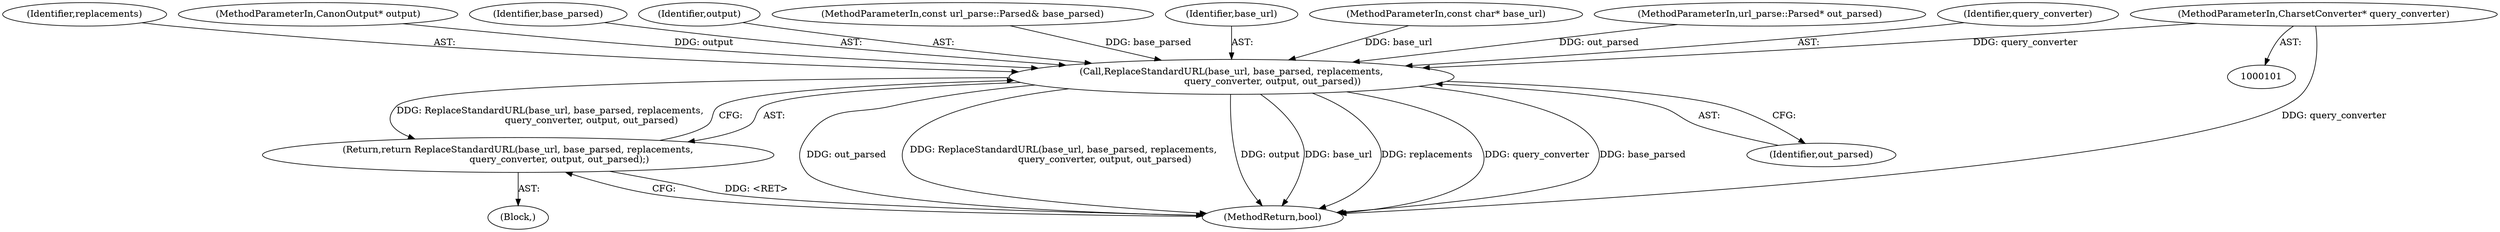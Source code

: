 digraph "0_Chrome_3ca8e38ff57e83fcce76f9b54cd8f8bfa09c34ad@pointer" {
"1000106" [label="(MethodParameterIn,CharsetConverter* query_converter)"];
"1000163" [label="(Call,ReplaceStandardURL(base_url, base_parsed, replacements,\n                            query_converter, output, out_parsed))"];
"1000162" [label="(Return,return ReplaceStandardURL(base_url, base_parsed, replacements,\n                            query_converter, output, out_parsed);)"];
"1000166" [label="(Identifier,replacements)"];
"1000170" [label="(MethodReturn,bool)"];
"1000107" [label="(MethodParameterIn,CanonOutput* output)"];
"1000109" [label="(Block,)"];
"1000162" [label="(Return,return ReplaceStandardURL(base_url, base_parsed, replacements,\n                            query_converter, output, out_parsed);)"];
"1000165" [label="(Identifier,base_parsed)"];
"1000168" [label="(Identifier,output)"];
"1000103" [label="(MethodParameterIn,const url_parse::Parsed& base_parsed)"];
"1000163" [label="(Call,ReplaceStandardURL(base_url, base_parsed, replacements,\n                            query_converter, output, out_parsed))"];
"1000106" [label="(MethodParameterIn,CharsetConverter* query_converter)"];
"1000164" [label="(Identifier,base_url)"];
"1000102" [label="(MethodParameterIn,const char* base_url)"];
"1000108" [label="(MethodParameterIn,url_parse::Parsed* out_parsed)"];
"1000169" [label="(Identifier,out_parsed)"];
"1000167" [label="(Identifier,query_converter)"];
"1000106" -> "1000101"  [label="AST: "];
"1000106" -> "1000170"  [label="DDG: query_converter"];
"1000106" -> "1000163"  [label="DDG: query_converter"];
"1000163" -> "1000162"  [label="AST: "];
"1000163" -> "1000169"  [label="CFG: "];
"1000164" -> "1000163"  [label="AST: "];
"1000165" -> "1000163"  [label="AST: "];
"1000166" -> "1000163"  [label="AST: "];
"1000167" -> "1000163"  [label="AST: "];
"1000168" -> "1000163"  [label="AST: "];
"1000169" -> "1000163"  [label="AST: "];
"1000162" -> "1000163"  [label="CFG: "];
"1000163" -> "1000170"  [label="DDG: out_parsed"];
"1000163" -> "1000170"  [label="DDG: ReplaceStandardURL(base_url, base_parsed, replacements,\n                            query_converter, output, out_parsed)"];
"1000163" -> "1000170"  [label="DDG: output"];
"1000163" -> "1000170"  [label="DDG: base_url"];
"1000163" -> "1000170"  [label="DDG: replacements"];
"1000163" -> "1000170"  [label="DDG: query_converter"];
"1000163" -> "1000170"  [label="DDG: base_parsed"];
"1000163" -> "1000162"  [label="DDG: ReplaceStandardURL(base_url, base_parsed, replacements,\n                            query_converter, output, out_parsed)"];
"1000102" -> "1000163"  [label="DDG: base_url"];
"1000103" -> "1000163"  [label="DDG: base_parsed"];
"1000107" -> "1000163"  [label="DDG: output"];
"1000108" -> "1000163"  [label="DDG: out_parsed"];
"1000162" -> "1000109"  [label="AST: "];
"1000170" -> "1000162"  [label="CFG: "];
"1000162" -> "1000170"  [label="DDG: <RET>"];
}
